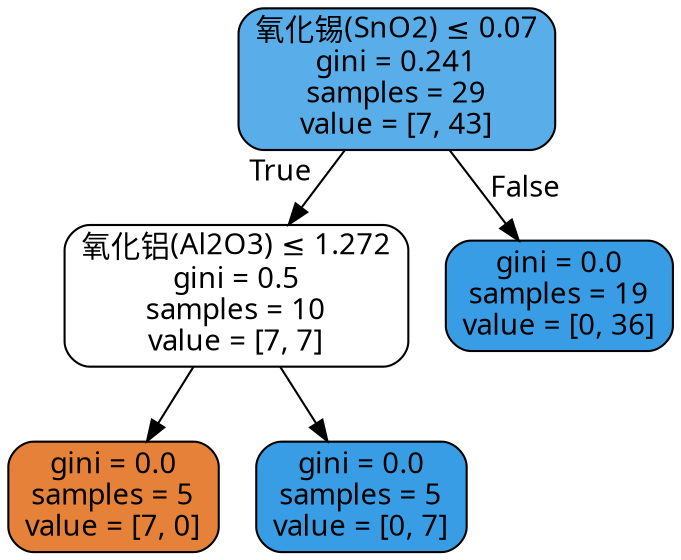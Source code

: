 digraph Tree {
node [shape=box, style="filled, rounded", color="black", fontname="DengXian"] ;
edge [fontname="DengXian"] ;
0 [label=<氧化锡(SnO2) &le; 0.07<br/>gini = 0.241<br/>samples = 29<br/>value = [7, 43]>, fillcolor="#59ade9"] ;
1 [label=<氧化铝(Al2O3) &le; 1.272<br/>gini = 0.5<br/>samples = 10<br/>value = [7, 7]>, fillcolor="#ffffff"] ;
0 -> 1 [labeldistance=2.5, labelangle=45, headlabel="True"] ;
2 [label=<gini = 0.0<br/>samples = 5<br/>value = [7, 0]>, fillcolor="#e58139"] ;
1 -> 2 ;
3 [label=<gini = 0.0<br/>samples = 5<br/>value = [0, 7]>, fillcolor="#399de5"] ;
1 -> 3 ;
4 [label=<gini = 0.0<br/>samples = 19<br/>value = [0, 36]>, fillcolor="#399de5"] ;
0 -> 4 [labeldistance=2.5, labelangle=-45, headlabel="False"] ;
}